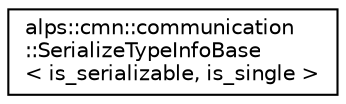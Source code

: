 digraph "クラス階層図"
{
 // LATEX_PDF_SIZE
  edge [fontname="Helvetica",fontsize="10",labelfontname="Helvetica",labelfontsize="10"];
  node [fontname="Helvetica",fontsize="10",shape=record];
  rankdir="LR";
  Node0 [label="alps::cmn::communication\l::SerializeTypeInfoBase\l\< is_serializable, is_single \>",height=0.2,width=0.4,color="black", fillcolor="white", style="filled",URL="$structalps_1_1cmn_1_1communication_1_1_serialize_type_info_base.html",tooltip="バイト列変換に関する型情報の基底"];
}
